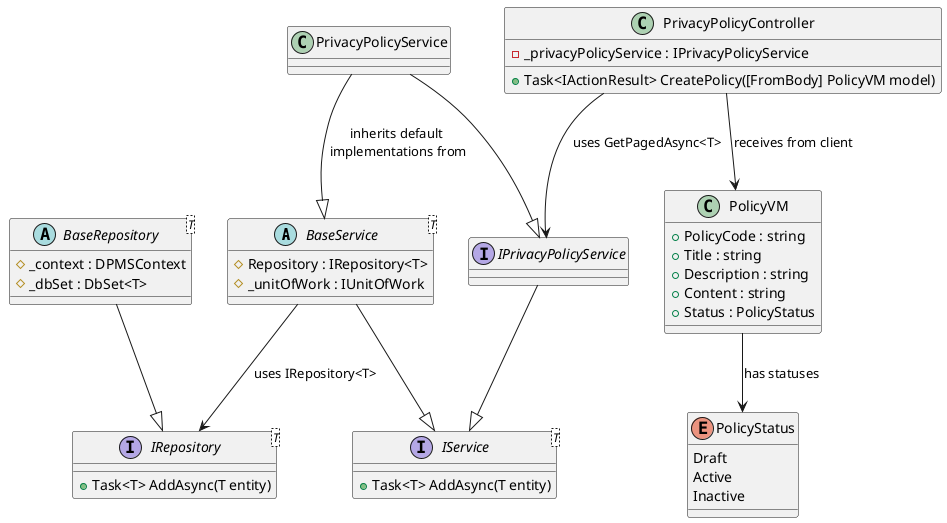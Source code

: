 @startuml

abstract class BaseService<T> {
    #Repository : IRepository<T>
    #_unitOfWork : IUnitOfWork
}

abstract class BaseRepository<T> {
    #_context : DPMSContext
    #_dbSet : DbSet<T>
}

interface IRepository<T> {
    +Task<T> AddAsync(T entity)
}

BaseRepository --|> IRepository

BaseService --|> IService
BaseService --> IRepository : uses IRepository<T>

class PrivacyPolicyController {
    -_privacyPolicyService : IPrivacyPolicyService

    +Task<IActionResult> CreatePolicy([FromBody] PolicyVM model)
}

class PolicyVM {
    +PolicyCode : string
    +Title : string
    +Description : string
    +Content : string
    +Status : PolicyStatus
}

enum PolicyStatus {
    Draft
    Active
    Inactive
}

PolicyVM --> PolicyStatus : has statuses

class PrivacyPolicyService {
}

interface IPrivacyPolicyService {
}

interface IService<T> {
    +Task<T> AddAsync(T entity)
}

IPrivacyPolicyService --|> IService
PrivacyPolicyService --|> IPrivacyPolicyService
PrivacyPolicyService --|> BaseService : inherits default \nimplementations from
PrivacyPolicyController --> IPrivacyPolicyService : uses GetPagedAsync<T>
PrivacyPolicyController --> PolicyVM : receives from client

@enduml